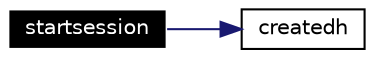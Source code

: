 digraph G
{
  edge [fontname="Helvetica",fontsize=10,labelfontname="Helvetica",labelfontsize=10];
  node [fontname="Helvetica",fontsize=10,shape=record];
  rankdir=LR;
  Node45 [label="startsession",height=0.2,width=0.4,color="white", fillcolor="black", style="filled" fontcolor="white"];
  Node45 -> Node46 [color="midnightblue",fontsize=10,style="solid",fontname="Helvetica"];
  Node46 [label="createdh",height=0.2,width=0.4,color="black",URL="$esm__cipher_8c.html#a38"];
}
